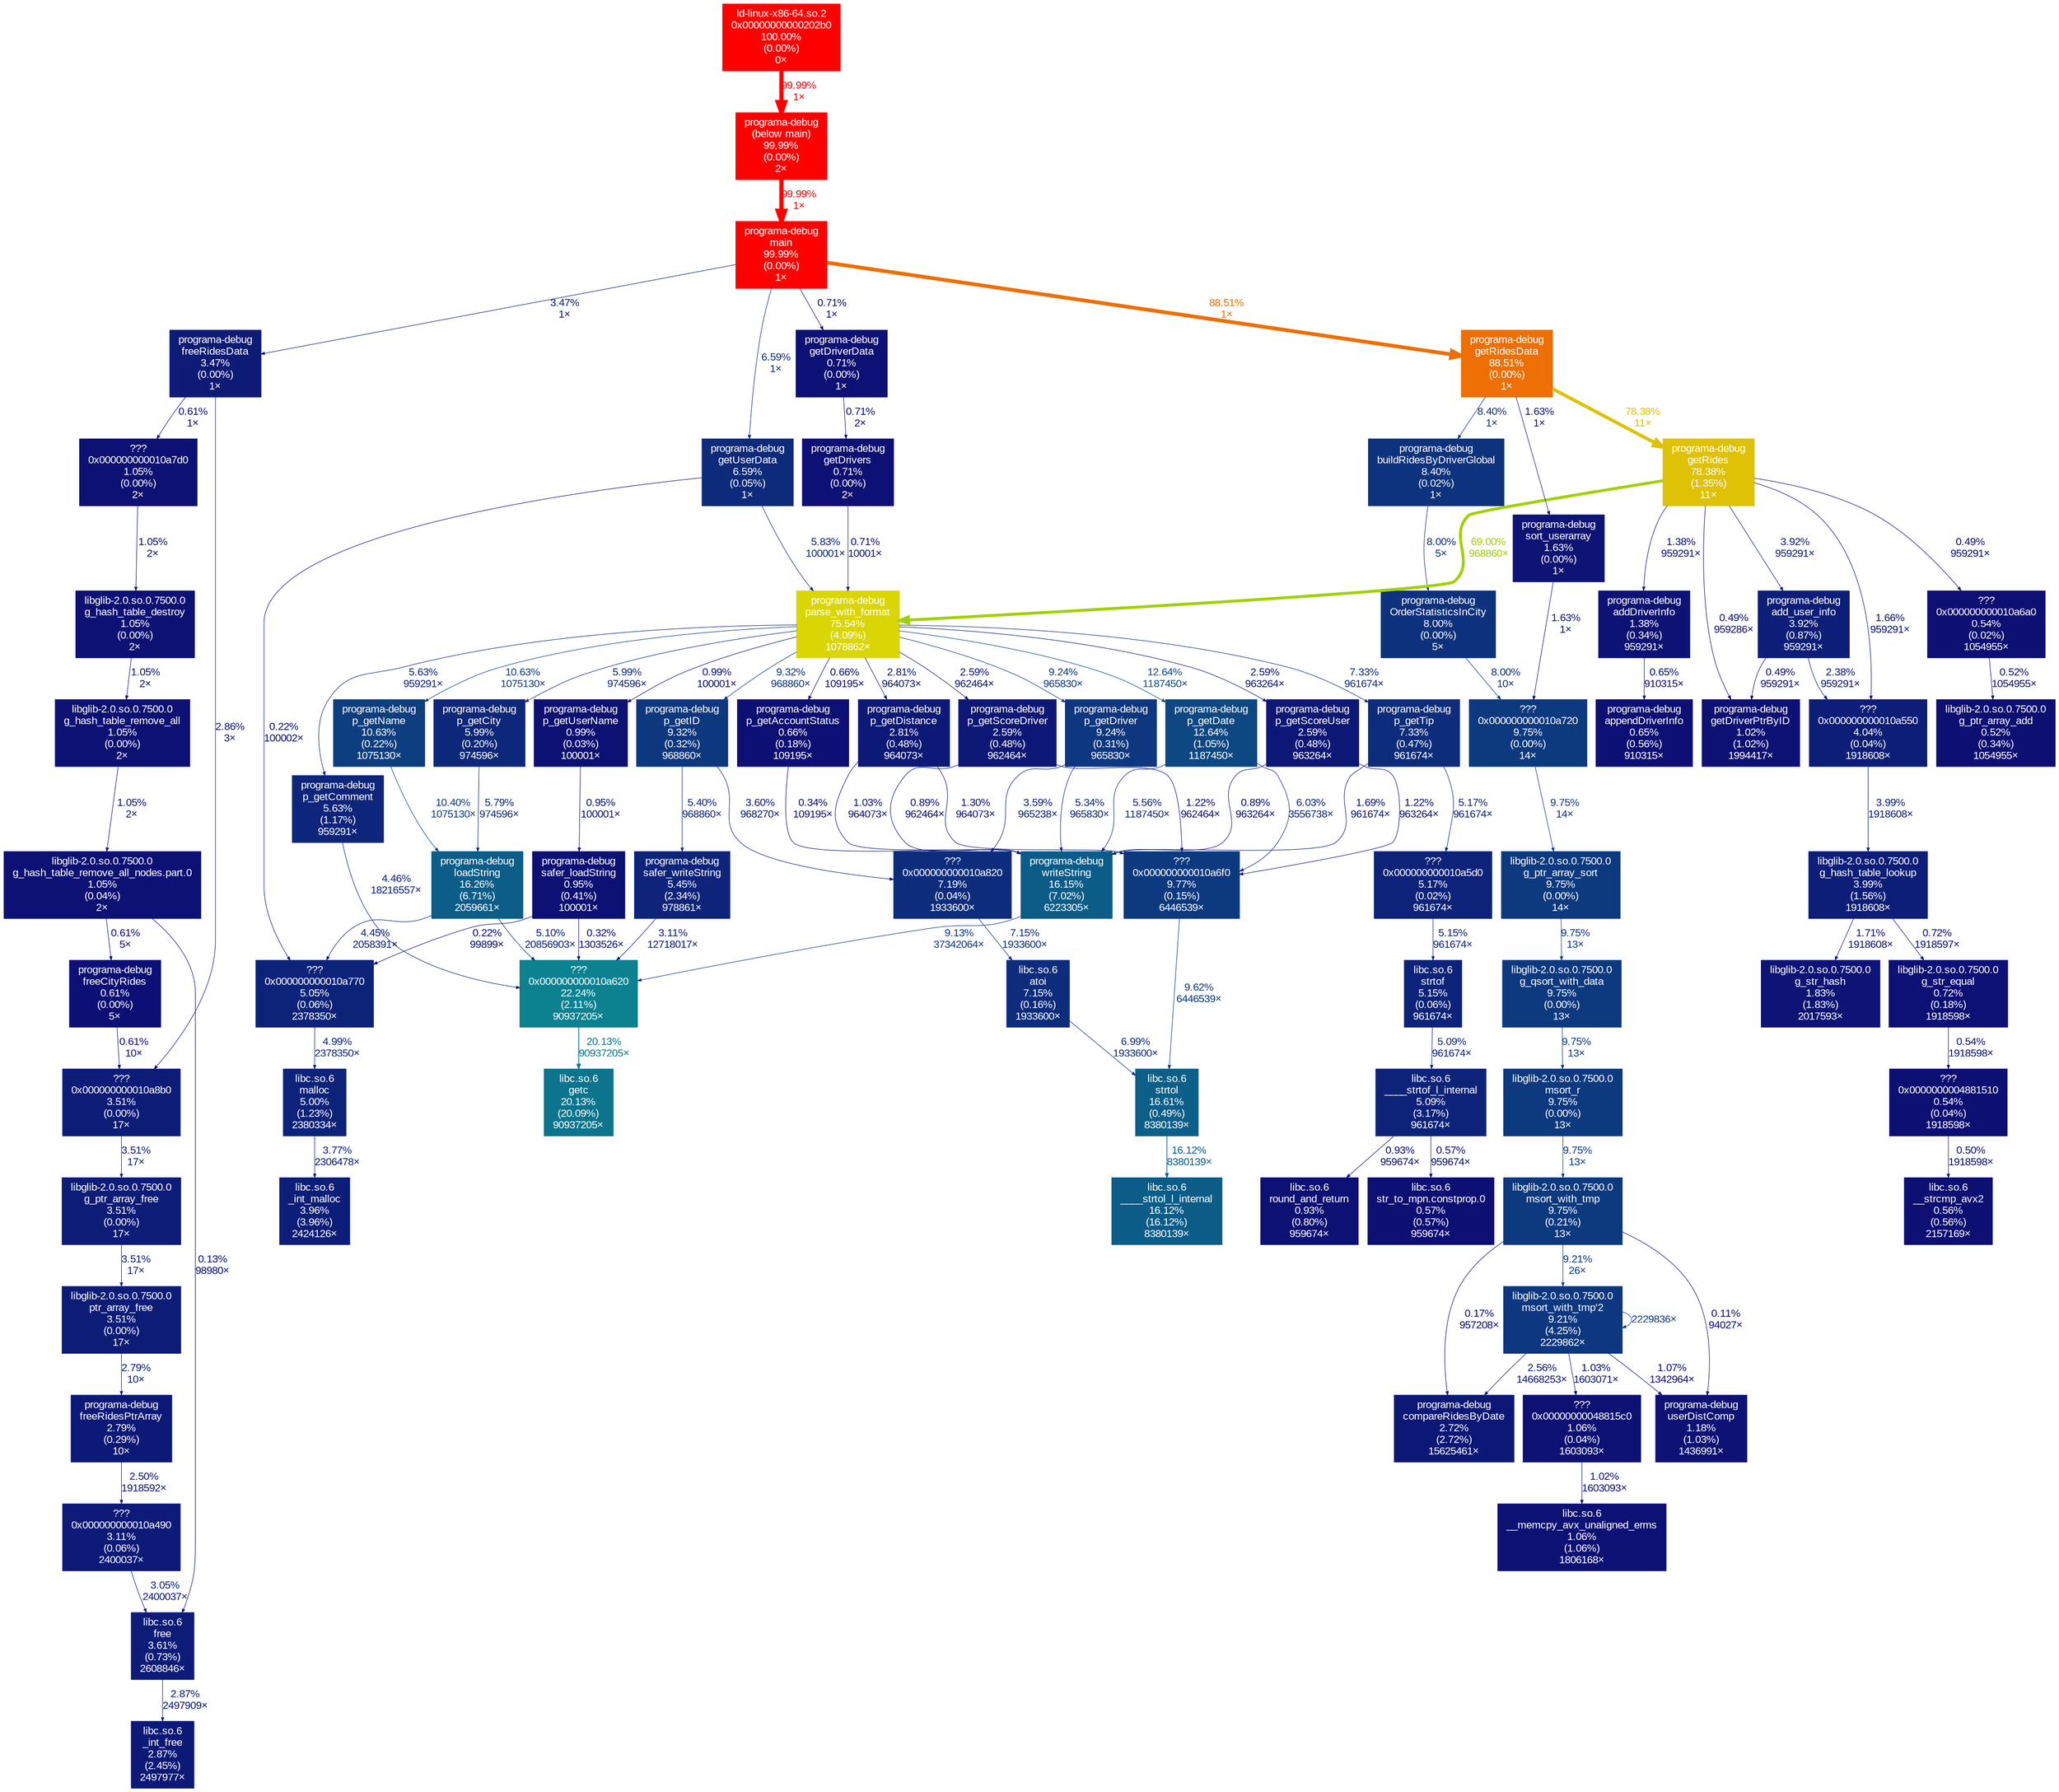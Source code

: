digraph {
	graph [fontname=Arial, nodesep=0.125, ranksep=0.25];
	node [fontcolor=white, fontname=Arial, height=0, shape=box, style=filled, width=0];
	edge [fontname=Arial];
	"(below main)" [color="#ff0000", fontcolor="#ffffff", fontsize="10.00", label="programa-debug\n(below main)\n99.99%\n(0.00%)\n2×"];
	"(below main)" -> main [arrowsize="1.00", color="#ff0000", fontcolor="#ff0000", fontsize="10.00", label="99.99%\n1×", labeldistance="4.00", penwidth="4.00"];
	"0x00000000000202b0" [color="#ff0000", fontcolor="#ffffff", fontsize="10.00", label="ld-linux-x86-64.so.2\n0x00000000000202b0\n100.00%\n(0.00%)\n0×"];
	"0x00000000000202b0" -> "(below main)" [arrowsize="1.00", color="#ff0000", fontcolor="#ff0000", fontsize="10.00", label="99.99%\n1×", labeldistance="4.00", penwidth="4.00"];
	"0x000000000010a490" [color="#0d1a77", fontcolor="#ffffff", fontsize="10.00", label="???\n0x000000000010a490\n3.11%\n(0.06%)\n2400037×"];
	"0x000000000010a490" -> free [arrowsize="0.35", color="#0d1a77", fontcolor="#0d1a77", fontsize="10.00", label="3.05%\n2400037×", labeldistance="0.50", penwidth="0.50"];
	"0x000000000010a550" [color="#0d1e78", fontcolor="#ffffff", fontsize="10.00", label="???\n0x000000000010a550\n4.04%\n(0.04%)\n1918608×"];
	"0x000000000010a550" -> "g_hash_table_lookup" [arrowsize="0.35", color="#0d1e78", fontcolor="#0d1e78", fontsize="10.00", label="3.99%\n1918608×", labeldistance="0.50", penwidth="0.50"];
	"0x000000000010a5d0" [color="#0d2379", fontcolor="#ffffff", fontsize="10.00", label="???\n0x000000000010a5d0\n5.17%\n(0.02%)\n961674×"];
	"0x000000000010a5d0" -> strtof [arrowsize="0.35", color="#0d2379", fontcolor="#0d2379", fontsize="10.00", label="5.15%\n961674×", labeldistance="0.50", penwidth="0.50"];
	"0x000000000010a620" [color="#0c8190", fontcolor="#ffffff", fontsize="10.00", label="???\n0x000000000010a620\n22.24%\n(2.11%)\n90937205×"];
	"0x000000000010a620" -> getc [arrowsize="0.45", color="#0c748d", fontcolor="#0c748d", fontsize="10.00", label="20.13%\n90937205×", labeldistance="0.81", penwidth="0.81"];
	"0x000000000010a6a0" [color="#0d0f73", fontcolor="#ffffff", fontsize="10.00", label="???\n0x000000000010a6a0\n0.54%\n(0.02%)\n1054955×"];
	"0x000000000010a6a0" -> "g_ptr_array_add" [arrowsize="0.35", color="#0d0f73", fontcolor="#0d0f73", fontsize="10.00", label="0.52%\n1054955×", labeldistance="0.50", penwidth="0.50"];
	"0x000000000010a6f0" [color="#0d397f", fontcolor="#ffffff", fontsize="10.00", label="???\n0x000000000010a6f0\n9.77%\n(0.15%)\n6446539×"];
	"0x000000000010a6f0" -> strtol [arrowsize="0.35", color="#0d397f", fontcolor="#0d397f", fontsize="10.00", label="9.62%\n6446539×", labeldistance="0.50", penwidth="0.50"];
	"0x000000000010a720" [color="#0d397f", fontcolor="#ffffff", fontsize="10.00", label="???\n0x000000000010a720\n9.75%\n(0.00%)\n14×"];
	"0x000000000010a720" -> "g_ptr_array_sort" [arrowsize="0.35", color="#0d397f", fontcolor="#0d397f", fontsize="10.00", label="9.75%\n14×", labeldistance="0.50", penwidth="0.50"];
	"0x000000000010a770" [color="#0d2379", fontcolor="#ffffff", fontsize="10.00", label="???\n0x000000000010a770\n5.05%\n(0.06%)\n2378350×"];
	"0x000000000010a770" -> malloc [arrowsize="0.35", color="#0d2279", fontcolor="#0d2279", fontsize="10.00", label="4.99%\n2378350×", labeldistance="0.50", penwidth="0.50"];
	"0x000000000010a7d0" [color="#0d1174", fontcolor="#ffffff", fontsize="10.00", label="???\n0x000000000010a7d0\n1.05%\n(0.00%)\n2×"];
	"0x000000000010a7d0" -> "g_hash_table_destroy" [arrowsize="0.35", color="#0d1174", fontcolor="#0d1174", fontsize="10.00", label="1.05%\n2×", labeldistance="0.50", penwidth="0.50"];
	"0x000000000010a820" [color="#0d2d7c", fontcolor="#ffffff", fontsize="10.00", label="???\n0x000000000010a820\n7.19%\n(0.04%)\n1933600×"];
	"0x000000000010a820" -> atoi [arrowsize="0.35", color="#0d2c7c", fontcolor="#0d2c7c", fontsize="10.00", label="7.15%\n1933600×", labeldistance="0.50", penwidth="0.50"];
	"0x000000000010a8b0" [color="#0d1c77", fontcolor="#ffffff", fontsize="10.00", label="???\n0x000000000010a8b0\n3.51%\n(0.00%)\n17×"];
	"0x000000000010a8b0" -> "g_ptr_array_free" [arrowsize="0.35", color="#0d1c77", fontcolor="#0d1c77", fontsize="10.00", label="3.51%\n17×", labeldistance="0.50", penwidth="0.50"];
	"0x0000000004881510" [color="#0d0f73", fontcolor="#ffffff", fontsize="10.00", label="???\n0x0000000004881510\n0.54%\n(0.04%)\n1918598×"];
	"0x0000000004881510" -> "__strcmp_avx2" [arrowsize="0.35", color="#0d0f73", fontcolor="#0d0f73", fontsize="10.00", label="0.50%\n1918598×", labeldistance="0.50", penwidth="0.50"];
	"0x00000000048815c0" [color="#0d1174", fontcolor="#ffffff", fontsize="10.00", label="???\n0x00000000048815c0\n1.06%\n(0.04%)\n1603093×"];
	"0x00000000048815c0" -> "__memcpy_avx_unaligned_erms" [arrowsize="0.35", color="#0d1174", fontcolor="#0d1174", fontsize="10.00", label="1.02%\n1603093×", labeldistance="0.50", penwidth="0.50"];
	OrderStatisticsInCity [color="#0d317d", fontcolor="#ffffff", fontsize="10.00", label="programa-debug\nOrderStatisticsInCity\n8.00%\n(0.00%)\n5×"];
	OrderStatisticsInCity -> "0x000000000010a720" [arrowsize="0.35", color="#0d317d", fontcolor="#0d317d", fontsize="10.00", label="8.00%\n10×", labeldistance="0.50", penwidth="0.50"];
	"____strtof_l_internal" [color="#0d2379", fontcolor="#ffffff", fontsize="10.00", label="libc.so.6\n____strtof_l_internal\n5.09%\n(3.17%)\n961674×"];
	"____strtof_l_internal" -> "round_and_return" [arrowsize="0.35", color="#0d1174", fontcolor="#0d1174", fontsize="10.00", label="0.93%\n959674×", labeldistance="0.50", penwidth="0.50"];
	"____strtof_l_internal" -> "str_to_mpn.constprop.0" [arrowsize="0.35", color="#0d0f73", fontcolor="#0d0f73", fontsize="10.00", label="0.57%\n959674×", labeldistance="0.50", penwidth="0.50"];
	"____strtol_l_internal" [color="#0c5c88", fontcolor="#ffffff", fontsize="10.00", label="libc.so.6\n____strtol_l_internal\n16.12%\n(16.12%)\n8380139×"];
	"__memcpy_avx_unaligned_erms" [color="#0d1174", fontcolor="#ffffff", fontsize="10.00", label="libc.so.6\n__memcpy_avx_unaligned_erms\n1.06%\n(1.06%)\n1806168×"];
	"__strcmp_avx2" [color="#0d0f73", fontcolor="#ffffff", fontsize="10.00", label="libc.so.6\n__strcmp_avx2\n0.56%\n(0.56%)\n2157169×"];
	"_int_free" [color="#0d1976", fontcolor="#ffffff", fontsize="10.00", label="libc.so.6\n_int_free\n2.87%\n(2.45%)\n2497977×"];
	"_int_malloc" [color="#0d1e78", fontcolor="#ffffff", fontsize="10.00", label="libc.so.6\n_int_malloc\n3.96%\n(3.96%)\n2424126×"];
	addDriverInfo [color="#0d1275", fontcolor="#ffffff", fontsize="10.00", label="programa-debug\naddDriverInfo\n1.38%\n(0.34%)\n959291×"];
	addDriverInfo -> appendDriverInfo [arrowsize="0.35", color="#0d0f74", fontcolor="#0d0f74", fontsize="10.00", label="0.65%\n910315×", labeldistance="0.50", penwidth="0.50"];
	"add_user_info" [color="#0d1e78", fontcolor="#ffffff", fontsize="10.00", label="programa-debug\nadd_user_info\n3.92%\n(0.87%)\n959291×"];
	"add_user_info" -> "0x000000000010a550" [arrowsize="0.35", color="#0d1776", fontcolor="#0d1776", fontsize="10.00", label="2.38%\n959291×", labeldistance="0.50", penwidth="0.50"];
	"add_user_info" -> getDriverPtrByID [arrowsize="0.35", color="#0d0f73", fontcolor="#0d0f73", fontsize="10.00", label="0.49%\n959291×", labeldistance="0.50", penwidth="0.50"];
	appendDriverInfo [color="#0d0f74", fontcolor="#ffffff", fontsize="10.00", label="programa-debug\nappendDriverInfo\n0.65%\n(0.56%)\n910315×"];
	atoi [color="#0d2c7c", fontcolor="#ffffff", fontsize="10.00", label="libc.so.6\natoi\n7.15%\n(0.16%)\n1933600×"];
	atoi -> strtol [arrowsize="0.35", color="#0d2c7c", fontcolor="#0d2c7c", fontsize="10.00", label="6.99%\n1933600×", labeldistance="0.50", penwidth="0.50"];
	buildRidesByDriverGlobal [color="#0d337e", fontcolor="#ffffff", fontsize="10.00", label="programa-debug\nbuildRidesByDriverGlobal\n8.40%\n(0.02%)\n1×"];
	buildRidesByDriverGlobal -> OrderStatisticsInCity [arrowsize="0.35", color="#0d317d", fontcolor="#0d317d", fontsize="10.00", label="8.00%\n5×", labeldistance="0.50", penwidth="0.50"];
	compareRidesByDate [color="#0d1876", fontcolor="#ffffff", fontsize="10.00", label="programa-debug\ncompareRidesByDate\n2.72%\n(2.72%)\n15625461×"];
	free [color="#0d1c77", fontcolor="#ffffff", fontsize="10.00", label="libc.so.6\nfree\n3.61%\n(0.73%)\n2608846×"];
	free -> "_int_free" [arrowsize="0.35", color="#0d1976", fontcolor="#0d1976", fontsize="10.00", label="2.87%\n2497909×", labeldistance="0.50", penwidth="0.50"];
	freeCityRides [color="#0d0f74", fontcolor="#ffffff", fontsize="10.00", label="programa-debug\nfreeCityRides\n0.61%\n(0.00%)\n5×"];
	freeCityRides -> "0x000000000010a8b0" [arrowsize="0.35", color="#0d0f74", fontcolor="#0d0f74", fontsize="10.00", label="0.61%\n10×", labeldistance="0.50", penwidth="0.50"];
	freeRidesData [color="#0d1b77", fontcolor="#ffffff", fontsize="10.00", label="programa-debug\nfreeRidesData\n3.47%\n(0.00%)\n1×"];
	freeRidesData -> "0x000000000010a7d0" [arrowsize="0.35", color="#0d0f74", fontcolor="#0d0f74", fontsize="10.00", label="0.61%\n1×", labeldistance="0.50", penwidth="0.50"];
	freeRidesData -> "0x000000000010a8b0" [arrowsize="0.35", color="#0d1976", fontcolor="#0d1976", fontsize="10.00", label="2.86%\n3×", labeldistance="0.50", penwidth="0.50"];
	freeRidesPtrArray [color="#0d1976", fontcolor="#ffffff", fontsize="10.00", label="programa-debug\nfreeRidesPtrArray\n2.79%\n(0.29%)\n10×"];
	freeRidesPtrArray -> "0x000000000010a490" [arrowsize="0.35", color="#0d1776", fontcolor="#0d1776", fontsize="10.00", label="2.50%\n1918592×", labeldistance="0.50", penwidth="0.50"];
	"g_hash_table_destroy" [color="#0d1174", fontcolor="#ffffff", fontsize="10.00", label="libglib-2.0.so.0.7500.0\ng_hash_table_destroy\n1.05%\n(0.00%)\n2×"];
	"g_hash_table_destroy" -> "g_hash_table_remove_all" [arrowsize="0.35", color="#0d1174", fontcolor="#0d1174", fontsize="10.00", label="1.05%\n2×", labeldistance="0.50", penwidth="0.50"];
	"g_hash_table_lookup" [color="#0d1e78", fontcolor="#ffffff", fontsize="10.00", label="libglib-2.0.so.0.7500.0\ng_hash_table_lookup\n3.99%\n(1.56%)\n1918608×"];
	"g_hash_table_lookup" -> "g_str_equal" [arrowsize="0.35", color="#0d1074", fontcolor="#0d1074", fontsize="10.00", label="0.72%\n1918597×", labeldistance="0.50", penwidth="0.50"];
	"g_hash_table_lookup" -> "g_str_hash" [arrowsize="0.35", color="#0d1475", fontcolor="#0d1475", fontsize="10.00", label="1.71%\n1918608×", labeldistance="0.50", penwidth="0.50"];
	"g_hash_table_remove_all" [color="#0d1174", fontcolor="#ffffff", fontsize="10.00", label="libglib-2.0.so.0.7500.0\ng_hash_table_remove_all\n1.05%\n(0.00%)\n2×"];
	"g_hash_table_remove_all" -> "g_hash_table_remove_all_nodes.part.0" [arrowsize="0.35", color="#0d1174", fontcolor="#0d1174", fontsize="10.00", label="1.05%\n2×", labeldistance="0.50", penwidth="0.50"];
	"g_hash_table_remove_all_nodes.part.0" [color="#0d1174", fontcolor="#ffffff", fontsize="10.00", label="libglib-2.0.so.0.7500.0\ng_hash_table_remove_all_nodes.part.0\n1.05%\n(0.04%)\n2×"];
	"g_hash_table_remove_all_nodes.part.0" -> free [arrowsize="0.35", color="#0d0d73", fontcolor="#0d0d73", fontsize="10.00", label="0.13%\n98980×", labeldistance="0.50", penwidth="0.50"];
	"g_hash_table_remove_all_nodes.part.0" -> freeCityRides [arrowsize="0.35", color="#0d0f74", fontcolor="#0d0f74", fontsize="10.00", label="0.61%\n5×", labeldistance="0.50", penwidth="0.50"];
	"g_ptr_array_add" [color="#0d0f73", fontcolor="#ffffff", fontsize="10.00", label="libglib-2.0.so.0.7500.0\ng_ptr_array_add\n0.52%\n(0.34%)\n1054955×"];
	"g_ptr_array_free" [color="#0d1c77", fontcolor="#ffffff", fontsize="10.00", label="libglib-2.0.so.0.7500.0\ng_ptr_array_free\n3.51%\n(0.00%)\n17×"];
	"g_ptr_array_free" -> "ptr_array_free" [arrowsize="0.35", color="#0d1c77", fontcolor="#0d1c77", fontsize="10.00", label="3.51%\n17×", labeldistance="0.50", penwidth="0.50"];
	"g_ptr_array_sort" [color="#0d397f", fontcolor="#ffffff", fontsize="10.00", label="libglib-2.0.so.0.7500.0\ng_ptr_array_sort\n9.75%\n(0.00%)\n14×"];
	"g_ptr_array_sort" -> "g_qsort_with_data" [arrowsize="0.35", color="#0d397f", fontcolor="#0d397f", fontsize="10.00", label="9.75%\n13×", labeldistance="0.50", penwidth="0.50"];
	"g_qsort_with_data" [color="#0d397f", fontcolor="#ffffff", fontsize="10.00", label="libglib-2.0.so.0.7500.0\ng_qsort_with_data\n9.75%\n(0.00%)\n13×"];
	"g_qsort_with_data" -> "msort_r" [arrowsize="0.35", color="#0d397f", fontcolor="#0d397f", fontsize="10.00", label="9.75%\n13×", labeldistance="0.50", penwidth="0.50"];
	"g_str_equal" [color="#0d1074", fontcolor="#ffffff", fontsize="10.00", label="libglib-2.0.so.0.7500.0\ng_str_equal\n0.72%\n(0.18%)\n1918598×"];
	"g_str_equal" -> "0x0000000004881510" [arrowsize="0.35", color="#0d0f73", fontcolor="#0d0f73", fontsize="10.00", label="0.54%\n1918598×", labeldistance="0.50", penwidth="0.50"];
	"g_str_hash" [color="#0d1475", fontcolor="#ffffff", fontsize="10.00", label="libglib-2.0.so.0.7500.0\ng_str_hash\n1.83%\n(1.83%)\n2017593×"];
	getDriverData [color="#0d1074", fontcolor="#ffffff", fontsize="10.00", label="programa-debug\ngetDriverData\n0.71%\n(0.00%)\n1×"];
	getDriverData -> getDrivers [arrowsize="0.35", color="#0d1074", fontcolor="#0d1074", fontsize="10.00", label="0.71%\n2×", labeldistance="0.50", penwidth="0.50"];
	getDriverPtrByID [color="#0d1174", fontcolor="#ffffff", fontsize="10.00", label="programa-debug\ngetDriverPtrByID\n1.02%\n(1.02%)\n1994417×"];
	getDrivers [color="#0d1074", fontcolor="#ffffff", fontsize="10.00", label="programa-debug\ngetDrivers\n0.71%\n(0.00%)\n2×"];
	getDrivers -> "parse_with_format" [arrowsize="0.35", color="#0d1074", fontcolor="#0d1074", fontsize="10.00", label="0.71%\n10001×", labeldistance="0.50", penwidth="0.50"];
	getRides [color="#dfc105", fontcolor="#ffffff", fontsize="10.00", label="programa-debug\ngetRides\n78.38%\n(1.35%)\n11×"];
	getRides -> "0x000000000010a550" [arrowsize="0.35", color="#0d1475", fontcolor="#0d1475", fontsize="10.00", label="1.66%\n959291×", labeldistance="0.50", penwidth="0.50"];
	getRides -> "0x000000000010a6a0" [arrowsize="0.35", color="#0d0f73", fontcolor="#0d0f73", fontsize="10.00", label="0.49%\n959291×", labeldistance="0.50", penwidth="0.50"];
	getRides -> addDriverInfo [arrowsize="0.35", color="#0d1275", fontcolor="#0d1275", fontsize="10.00", label="1.38%\n959291×", labeldistance="0.50", penwidth="0.50"];
	getRides -> "add_user_info" [arrowsize="0.35", color="#0d1e78", fontcolor="#0d1e78", fontsize="10.00", label="3.92%\n959291×", labeldistance="0.50", penwidth="0.50"];
	getRides -> getDriverPtrByID [arrowsize="0.35", color="#0d0f73", fontcolor="#0d0f73", fontsize="10.00", label="0.49%\n959286×", labeldistance="0.50", penwidth="0.50"];
	getRides -> "parse_with_format" [arrowsize="0.83", color="#a0d107", fontcolor="#a0d107", fontsize="10.00", label="69.00%\n968860×", labeldistance="2.76", penwidth="2.76"];
	getRidesData [color="#ee6f03", fontcolor="#ffffff", fontsize="10.00", label="programa-debug\ngetRidesData\n88.51%\n(0.00%)\n1×"];
	getRidesData -> buildRidesByDriverGlobal [arrowsize="0.35", color="#0d337e", fontcolor="#0d337e", fontsize="10.00", label="8.40%\n1×", labeldistance="0.50", penwidth="0.50"];
	getRidesData -> getRides [arrowsize="0.89", color="#dfc105", fontcolor="#dfc105", fontsize="10.00", label="78.38%\n11×", labeldistance="3.14", penwidth="3.14"];
	getRidesData -> "sort_userarray" [arrowsize="0.35", color="#0d1475", fontcolor="#0d1475", fontsize="10.00", label="1.63%\n1×", labeldistance="0.50", penwidth="0.50"];
	getUserData [color="#0d2a7b", fontcolor="#ffffff", fontsize="10.00", label="programa-debug\ngetUserData\n6.59%\n(0.05%)\n1×"];
	getUserData -> "0x000000000010a770" [arrowsize="0.35", color="#0d0e73", fontcolor="#0d0e73", fontsize="10.00", label="0.22%\n100002×", labeldistance="0.50", penwidth="0.50"];
	getUserData -> "parse_with_format" [arrowsize="0.35", color="#0d267a", fontcolor="#0d267a", fontsize="10.00", label="5.83%\n100001×", labeldistance="0.50", penwidth="0.50"];
	getc [color="#0c748d", fontcolor="#ffffff", fontsize="10.00", label="libc.so.6\ngetc\n20.13%\n(20.09%)\n90937205×"];
	loadString [color="#0c5d88", fontcolor="#ffffff", fontsize="10.00", label="programa-debug\nloadString\n16.26%\n(6.71%)\n2059661×"];
	loadString -> "0x000000000010a620" [arrowsize="0.35", color="#0d2379", fontcolor="#0d2379", fontsize="10.00", label="5.10%\n20856903×", labeldistance="0.50", penwidth="0.50"];
	loadString -> "0x000000000010a770" [arrowsize="0.35", color="#0d2078", fontcolor="#0d2078", fontsize="10.00", label="4.45%\n2058391×", labeldistance="0.50", penwidth="0.50"];
	main [color="#ff0000", fontcolor="#ffffff", fontsize="10.00", label="programa-debug\nmain\n99.99%\n(0.00%)\n1×"];
	main -> freeRidesData [arrowsize="0.35", color="#0d1b77", fontcolor="#0d1b77", fontsize="10.00", label="3.47%\n1×", labeldistance="0.50", penwidth="0.50"];
	main -> getDriverData [arrowsize="0.35", color="#0d1074", fontcolor="#0d1074", fontsize="10.00", label="0.71%\n1×", labeldistance="0.50", penwidth="0.50"];
	main -> getRidesData [arrowsize="0.94", color="#ee6f03", fontcolor="#ee6f03", fontsize="10.00", label="88.51%\n1×", labeldistance="3.54", penwidth="3.54"];
	main -> getUserData [arrowsize="0.35", color="#0d2a7b", fontcolor="#0d2a7b", fontsize="10.00", label="6.59%\n1×", labeldistance="0.50", penwidth="0.50"];
	malloc [color="#0d2279", fontcolor="#ffffff", fontsize="10.00", label="libc.so.6\nmalloc\n5.00%\n(1.23%)\n2380334×"];
	malloc -> "_int_malloc" [arrowsize="0.35", color="#0d1d78", fontcolor="#0d1d78", fontsize="10.00", label="3.77%\n2306478×", labeldistance="0.50", penwidth="0.50"];
	"msort_r" [color="#0d397f", fontcolor="#ffffff", fontsize="10.00", label="libglib-2.0.so.0.7500.0\nmsort_r\n9.75%\n(0.00%)\n13×"];
	"msort_r" -> "msort_with_tmp" [arrowsize="0.35", color="#0d397f", fontcolor="#0d397f", fontsize="10.00", label="9.75%\n13×", labeldistance="0.50", penwidth="0.50"];
	"msort_with_tmp" [color="#0d397f", fontcolor="#ffffff", fontsize="10.00", label="libglib-2.0.so.0.7500.0\nmsort_with_tmp\n9.75%\n(0.21%)\n13×"];
	"msort_with_tmp" -> compareRidesByDate [arrowsize="0.35", color="#0d0d73", fontcolor="#0d0d73", fontsize="10.00", label="0.17%\n957208×", labeldistance="0.50", penwidth="0.50"];
	"msort_with_tmp" -> "msort_with_tmp'2" [arrowsize="0.35", color="#0d377f", fontcolor="#0d377f", fontsize="10.00", label="9.21%\n26×", labeldistance="0.50", penwidth="0.50"];
	"msort_with_tmp" -> userDistComp [arrowsize="0.35", color="#0d0d73", fontcolor="#0d0d73", fontsize="10.00", label="0.11%\n94027×", labeldistance="0.50", penwidth="0.50"];
	"msort_with_tmp'2" [color="#0d377f", fontcolor="#ffffff", fontsize="10.00", label="libglib-2.0.so.0.7500.0\nmsort_with_tmp'2\n9.21%\n(4.25%)\n2229862×"];
	"msort_with_tmp'2" -> "0x00000000048815c0" [arrowsize="0.35", color="#0d1174", fontcolor="#0d1174", fontsize="10.00", label="1.03%\n1603071×", labeldistance="0.50", penwidth="0.50"];
	"msort_with_tmp'2" -> compareRidesByDate [arrowsize="0.35", color="#0d1876", fontcolor="#0d1876", fontsize="10.00", label="2.56%\n14668253×", labeldistance="0.50", penwidth="0.50"];
	"msort_with_tmp'2" -> "msort_with_tmp'2" [arrowsize="0.35", color="#0d377f", fontcolor="#0d377f", fontsize="10.00", label="2229836×", labeldistance="0.50", penwidth="0.50"];
	"msort_with_tmp'2" -> userDistComp [arrowsize="0.35", color="#0d1174", fontcolor="#0d1174", fontsize="10.00", label="1.07%\n1342964×", labeldistance="0.50", penwidth="0.50"];
	"p_getAccountStatus" [color="#0d0f74", fontcolor="#ffffff", fontsize="10.00", label="programa-debug\np_getAccountStatus\n0.66%\n(0.18%)\n109195×"];
	"p_getAccountStatus" -> writeString [arrowsize="0.35", color="#0d0e73", fontcolor="#0d0e73", fontsize="10.00", label="0.34%\n109195×", labeldistance="0.50", penwidth="0.50"];
	"p_getCity" [color="#0d277a", fontcolor="#ffffff", fontsize="10.00", label="programa-debug\np_getCity\n5.99%\n(0.20%)\n974596×"];
	"p_getCity" -> loadString [arrowsize="0.35", color="#0d267a", fontcolor="#0d267a", fontsize="10.00", label="5.79%\n974596×", labeldistance="0.50", penwidth="0.50"];
	"p_getComment" [color="#0d257a", fontcolor="#ffffff", fontsize="10.00", label="programa-debug\np_getComment\n5.63%\n(1.17%)\n959291×"];
	"p_getComment" -> "0x000000000010a620" [arrowsize="0.35", color="#0d2078", fontcolor="#0d2078", fontsize="10.00", label="4.46%\n18216557×", labeldistance="0.50", penwidth="0.50"];
	"p_getDate" [color="#0d4883", fontcolor="#ffffff", fontsize="10.00", label="programa-debug\np_getDate\n12.64%\n(1.05%)\n1187450×"];
	"p_getDate" -> "0x000000000010a6f0" [arrowsize="0.35", color="#0d277a", fontcolor="#0d277a", fontsize="10.00", label="6.03%\n3556738×", labeldistance="0.50", penwidth="0.50"];
	"p_getDate" -> writeString [arrowsize="0.35", color="#0d257a", fontcolor="#0d257a", fontsize="10.00", label="5.56%\n1187450×", labeldistance="0.50", penwidth="0.50"];
	"p_getDistance" [color="#0d1976", fontcolor="#ffffff", fontsize="10.00", label="programa-debug\np_getDistance\n2.81%\n(0.48%)\n964073×"];
	"p_getDistance" -> "0x000000000010a6f0" [arrowsize="0.35", color="#0d1274", fontcolor="#0d1274", fontsize="10.00", label="1.30%\n964073×", labeldistance="0.50", penwidth="0.50"];
	"p_getDistance" -> writeString [arrowsize="0.35", color="#0d1174", fontcolor="#0d1174", fontsize="10.00", label="1.03%\n964073×", labeldistance="0.50", penwidth="0.50"];
	"p_getDriver" [color="#0d377f", fontcolor="#ffffff", fontsize="10.00", label="programa-debug\np_getDriver\n9.24%\n(0.31%)\n965830×"];
	"p_getDriver" -> "0x000000000010a820" [arrowsize="0.35", color="#0d1c77", fontcolor="#0d1c77", fontsize="10.00", label="3.59%\n965238×", labeldistance="0.50", penwidth="0.50"];
	"p_getDriver" -> writeString [arrowsize="0.35", color="#0d247a", fontcolor="#0d247a", fontsize="10.00", label="5.34%\n965830×", labeldistance="0.50", penwidth="0.50"];
	"p_getID" [color="#0d377f", fontcolor="#ffffff", fontsize="10.00", label="programa-debug\np_getID\n9.32%\n(0.32%)\n968860×"];
	"p_getID" -> "0x000000000010a820" [arrowsize="0.35", color="#0d1c77", fontcolor="#0d1c77", fontsize="10.00", label="3.60%\n968270×", labeldistance="0.50", penwidth="0.50"];
	"p_getID" -> "safer_writeString" [arrowsize="0.35", color="#0d247a", fontcolor="#0d247a", fontsize="10.00", label="5.40%\n968860×", labeldistance="0.50", penwidth="0.50"];
	"p_getName" [color="#0d3e80", fontcolor="#ffffff", fontsize="10.00", label="programa-debug\np_getName\n10.63%\n(0.22%)\n1075130×"];
	"p_getName" -> loadString [arrowsize="0.35", color="#0d3d80", fontcolor="#0d3d80", fontsize="10.00", label="10.40%\n1075130×", labeldistance="0.50", penwidth="0.50"];
	"p_getScoreDriver" [color="#0d1876", fontcolor="#ffffff", fontsize="10.00", label="programa-debug\np_getScoreDriver\n2.59%\n(0.48%)\n962464×"];
	"p_getScoreDriver" -> "0x000000000010a6f0" [arrowsize="0.35", color="#0d1274", fontcolor="#0d1274", fontsize="10.00", label="1.22%\n962464×", labeldistance="0.50", penwidth="0.50"];
	"p_getScoreDriver" -> writeString [arrowsize="0.35", color="#0d1074", fontcolor="#0d1074", fontsize="10.00", label="0.89%\n962464×", labeldistance="0.50", penwidth="0.50"];
	"p_getScoreUser" [color="#0d1876", fontcolor="#ffffff", fontsize="10.00", label="programa-debug\np_getScoreUser\n2.59%\n(0.48%)\n963264×"];
	"p_getScoreUser" -> "0x000000000010a6f0" [arrowsize="0.35", color="#0d1274", fontcolor="#0d1274", fontsize="10.00", label="1.22%\n963264×", labeldistance="0.50", penwidth="0.50"];
	"p_getScoreUser" -> writeString [arrowsize="0.35", color="#0d1074", fontcolor="#0d1074", fontsize="10.00", label="0.89%\n963264×", labeldistance="0.50", penwidth="0.50"];
	"p_getTip" [color="#0d2d7c", fontcolor="#ffffff", fontsize="10.00", label="programa-debug\np_getTip\n7.33%\n(0.47%)\n961674×"];
	"p_getTip" -> "0x000000000010a5d0" [arrowsize="0.35", color="#0d2379", fontcolor="#0d2379", fontsize="10.00", label="5.17%\n961674×", labeldistance="0.50", penwidth="0.50"];
	"p_getTip" -> writeString [arrowsize="0.35", color="#0d1475", fontcolor="#0d1475", fontsize="10.00", label="1.69%\n961674×", labeldistance="0.50", penwidth="0.50"];
	"p_getUserName" [color="#0d1174", fontcolor="#ffffff", fontsize="10.00", label="programa-debug\np_getUserName\n0.99%\n(0.03%)\n100001×"];
	"p_getUserName" -> "safer_loadString" [arrowsize="0.35", color="#0d1174", fontcolor="#0d1174", fontsize="10.00", label="0.95%\n100001×", labeldistance="0.50", penwidth="0.50"];
	"parse_with_format" [color="#dad605", fontcolor="#ffffff", fontsize="10.00", label="programa-debug\nparse_with_format\n75.54%\n(4.09%)\n1078862×"];
	"parse_with_format" -> "p_getAccountStatus" [arrowsize="0.35", color="#0d0f74", fontcolor="#0d0f74", fontsize="10.00", label="0.66%\n109195×", labeldistance="0.50", penwidth="0.50"];
	"parse_with_format" -> "p_getCity" [arrowsize="0.35", color="#0d277a", fontcolor="#0d277a", fontsize="10.00", label="5.99%\n974596×", labeldistance="0.50", penwidth="0.50"];
	"parse_with_format" -> "p_getComment" [arrowsize="0.35", color="#0d257a", fontcolor="#0d257a", fontsize="10.00", label="5.63%\n959291×", labeldistance="0.50", penwidth="0.50"];
	"parse_with_format" -> "p_getDate" [arrowsize="0.36", color="#0d4883", fontcolor="#0d4883", fontsize="10.00", label="12.64%\n1187450×", labeldistance="0.51", penwidth="0.51"];
	"parse_with_format" -> "p_getDistance" [arrowsize="0.35", color="#0d1976", fontcolor="#0d1976", fontsize="10.00", label="2.81%\n964073×", labeldistance="0.50", penwidth="0.50"];
	"parse_with_format" -> "p_getDriver" [arrowsize="0.35", color="#0d377f", fontcolor="#0d377f", fontsize="10.00", label="9.24%\n965830×", labeldistance="0.50", penwidth="0.50"];
	"parse_with_format" -> "p_getID" [arrowsize="0.35", color="#0d377f", fontcolor="#0d377f", fontsize="10.00", label="9.32%\n968860×", labeldistance="0.50", penwidth="0.50"];
	"parse_with_format" -> "p_getName" [arrowsize="0.35", color="#0d3e80", fontcolor="#0d3e80", fontsize="10.00", label="10.63%\n1075130×", labeldistance="0.50", penwidth="0.50"];
	"parse_with_format" -> "p_getScoreDriver" [arrowsize="0.35", color="#0d1876", fontcolor="#0d1876", fontsize="10.00", label="2.59%\n962464×", labeldistance="0.50", penwidth="0.50"];
	"parse_with_format" -> "p_getScoreUser" [arrowsize="0.35", color="#0d1876", fontcolor="#0d1876", fontsize="10.00", label="2.59%\n963264×", labeldistance="0.50", penwidth="0.50"];
	"parse_with_format" -> "p_getTip" [arrowsize="0.35", color="#0d2d7c", fontcolor="#0d2d7c", fontsize="10.00", label="7.33%\n961674×", labeldistance="0.50", penwidth="0.50"];
	"parse_with_format" -> "p_getUserName" [arrowsize="0.35", color="#0d1174", fontcolor="#0d1174", fontsize="10.00", label="0.99%\n100001×", labeldistance="0.50", penwidth="0.50"];
	"ptr_array_free" [color="#0d1c77", fontcolor="#ffffff", fontsize="10.00", label="libglib-2.0.so.0.7500.0\nptr_array_free\n3.51%\n(0.00%)\n17×"];
	"ptr_array_free" -> freeRidesPtrArray [arrowsize="0.35", color="#0d1976", fontcolor="#0d1976", fontsize="10.00", label="2.79%\n10×", labeldistance="0.50", penwidth="0.50"];
	"round_and_return" [color="#0d1174", fontcolor="#ffffff", fontsize="10.00", label="libc.so.6\nround_and_return\n0.93%\n(0.80%)\n959674×"];
	"safer_loadString" [color="#0d1174", fontcolor="#ffffff", fontsize="10.00", label="programa-debug\nsafer_loadString\n0.95%\n(0.41%)\n100001×"];
	"safer_loadString" -> "0x000000000010a620" [arrowsize="0.35", color="#0d0e73", fontcolor="#0d0e73", fontsize="10.00", label="0.32%\n1303526×", labeldistance="0.50", penwidth="0.50"];
	"safer_loadString" -> "0x000000000010a770" [arrowsize="0.35", color="#0d0e73", fontcolor="#0d0e73", fontsize="10.00", label="0.22%\n99899×", labeldistance="0.50", penwidth="0.50"];
	"safer_writeString" [color="#0d247a", fontcolor="#ffffff", fontsize="10.00", label="programa-debug\nsafer_writeString\n5.45%\n(2.34%)\n978861×"];
	"safer_writeString" -> "0x000000000010a620" [arrowsize="0.35", color="#0d1a77", fontcolor="#0d1a77", fontsize="10.00", label="3.11%\n12718017×", labeldistance="0.50", penwidth="0.50"];
	"sort_userarray" [color="#0d1475", fontcolor="#ffffff", fontsize="10.00", label="programa-debug\nsort_userarray\n1.63%\n(0.00%)\n1×"];
	"sort_userarray" -> "0x000000000010a720" [arrowsize="0.35", color="#0d1475", fontcolor="#0d1475", fontsize="10.00", label="1.63%\n1×", labeldistance="0.50", penwidth="0.50"];
	"str_to_mpn.constprop.0" [color="#0d0f73", fontcolor="#ffffff", fontsize="10.00", label="libc.so.6\nstr_to_mpn.constprop.0\n0.57%\n(0.57%)\n959674×"];
	strtof [color="#0d2379", fontcolor="#ffffff", fontsize="10.00", label="libc.so.6\nstrtof\n5.15%\n(0.06%)\n961674×"];
	strtof -> "____strtof_l_internal" [arrowsize="0.35", color="#0d2379", fontcolor="#0d2379", fontsize="10.00", label="5.09%\n961674×", labeldistance="0.50", penwidth="0.50"];
	strtol [color="#0c5f88", fontcolor="#ffffff", fontsize="10.00", label="libc.so.6\nstrtol\n16.61%\n(0.49%)\n8380139×"];
	strtol -> "____strtol_l_internal" [arrowsize="0.40", color="#0c5c88", fontcolor="#0c5c88", fontsize="10.00", label="16.12%\n8380139×", labeldistance="0.64", penwidth="0.64"];
	userDistComp [color="#0d1274", fontcolor="#ffffff", fontsize="10.00", label="programa-debug\nuserDistComp\n1.18%\n(1.03%)\n1436991×"];
	writeString [color="#0c5c88", fontcolor="#ffffff", fontsize="10.00", label="programa-debug\nwriteString\n16.15%\n(7.02%)\n6223305×"];
	writeString -> "0x000000000010a620" [arrowsize="0.35", color="#0d367f", fontcolor="#0d367f", fontsize="10.00", label="9.13%\n37342064×", labeldistance="0.50", penwidth="0.50"];
}
